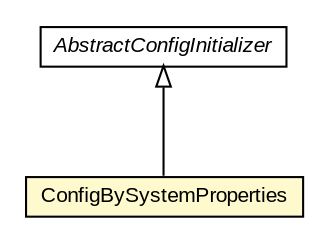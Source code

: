 #!/usr/local/bin/dot
#
# Class diagram 
# Generated by UMLGraph version R5_6-24-gf6e263 (http://www.umlgraph.org/)
#

digraph G {
	edge [fontname="arial",fontsize=10,labelfontname="arial",labelfontsize=10];
	node [fontname="arial",fontsize=10,shape=plaintext];
	nodesep=0.25;
	ranksep=0.5;
	// net.brabenetz.lib.securedproperties.config.ConfigBySystemProperties
	c163 [label=<<table title="net.brabenetz.lib.securedproperties.config.ConfigBySystemProperties" border="0" cellborder="1" cellspacing="0" cellpadding="2" port="p" bgcolor="lemonChiffon" href="./ConfigBySystemProperties.html">
		<tr><td><table border="0" cellspacing="0" cellpadding="1">
<tr><td align="center" balign="center"> ConfigBySystemProperties </td></tr>
		</table></td></tr>
		</table>>, URL="./ConfigBySystemProperties.html", fontname="arial", fontcolor="black", fontsize=10.0];
	// net.brabenetz.lib.securedproperties.config.AbstractConfigInitializer
	c167 [label=<<table title="net.brabenetz.lib.securedproperties.config.AbstractConfigInitializer" border="0" cellborder="1" cellspacing="0" cellpadding="2" port="p" href="./AbstractConfigInitializer.html">
		<tr><td><table border="0" cellspacing="0" cellpadding="1">
<tr><td align="center" balign="center"><font face="arial italic"> AbstractConfigInitializer </font></td></tr>
		</table></td></tr>
		</table>>, URL="./AbstractConfigInitializer.html", fontname="arial", fontcolor="black", fontsize=10.0];
	//net.brabenetz.lib.securedproperties.config.ConfigBySystemProperties extends net.brabenetz.lib.securedproperties.config.AbstractConfigInitializer
	c167:p -> c163:p [dir=back,arrowtail=empty];
}

